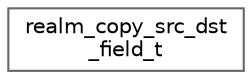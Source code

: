 digraph "Graphical Class Hierarchy"
{
 // LATEX_PDF_SIZE
  bgcolor="transparent";
  edge [fontname=Helvetica,fontsize=10,labelfontname=Helvetica,labelfontsize=10];
  node [fontname=Helvetica,fontsize=10,shape=box,height=0.2,width=0.4];
  rankdir="LR";
  Node0 [id="Node000000",label="realm_copy_src_dst\l_field_t",height=0.2,width=0.4,color="grey40", fillcolor="white", style="filled",URL="$structrealm__copy__src__dst__field__t.html",tooltip=" "];
}
